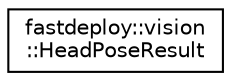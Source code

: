 digraph "Graphical Class Hierarchy"
{
  edge [fontname="Helvetica",fontsize="10",labelfontname="Helvetica",labelfontsize="10"];
  node [fontname="Helvetica",fontsize="10",shape=record];
  rankdir="LR";
  Node1 [label="fastdeploy::vision\l::HeadPoseResult",height=0.2,width=0.4,color="black", fillcolor="white", style="filled",URL="$structfastdeploy_1_1vision_1_1HeadPoseResult.html",tooltip="HeadPose result structure for all the headpose models. "];
}
